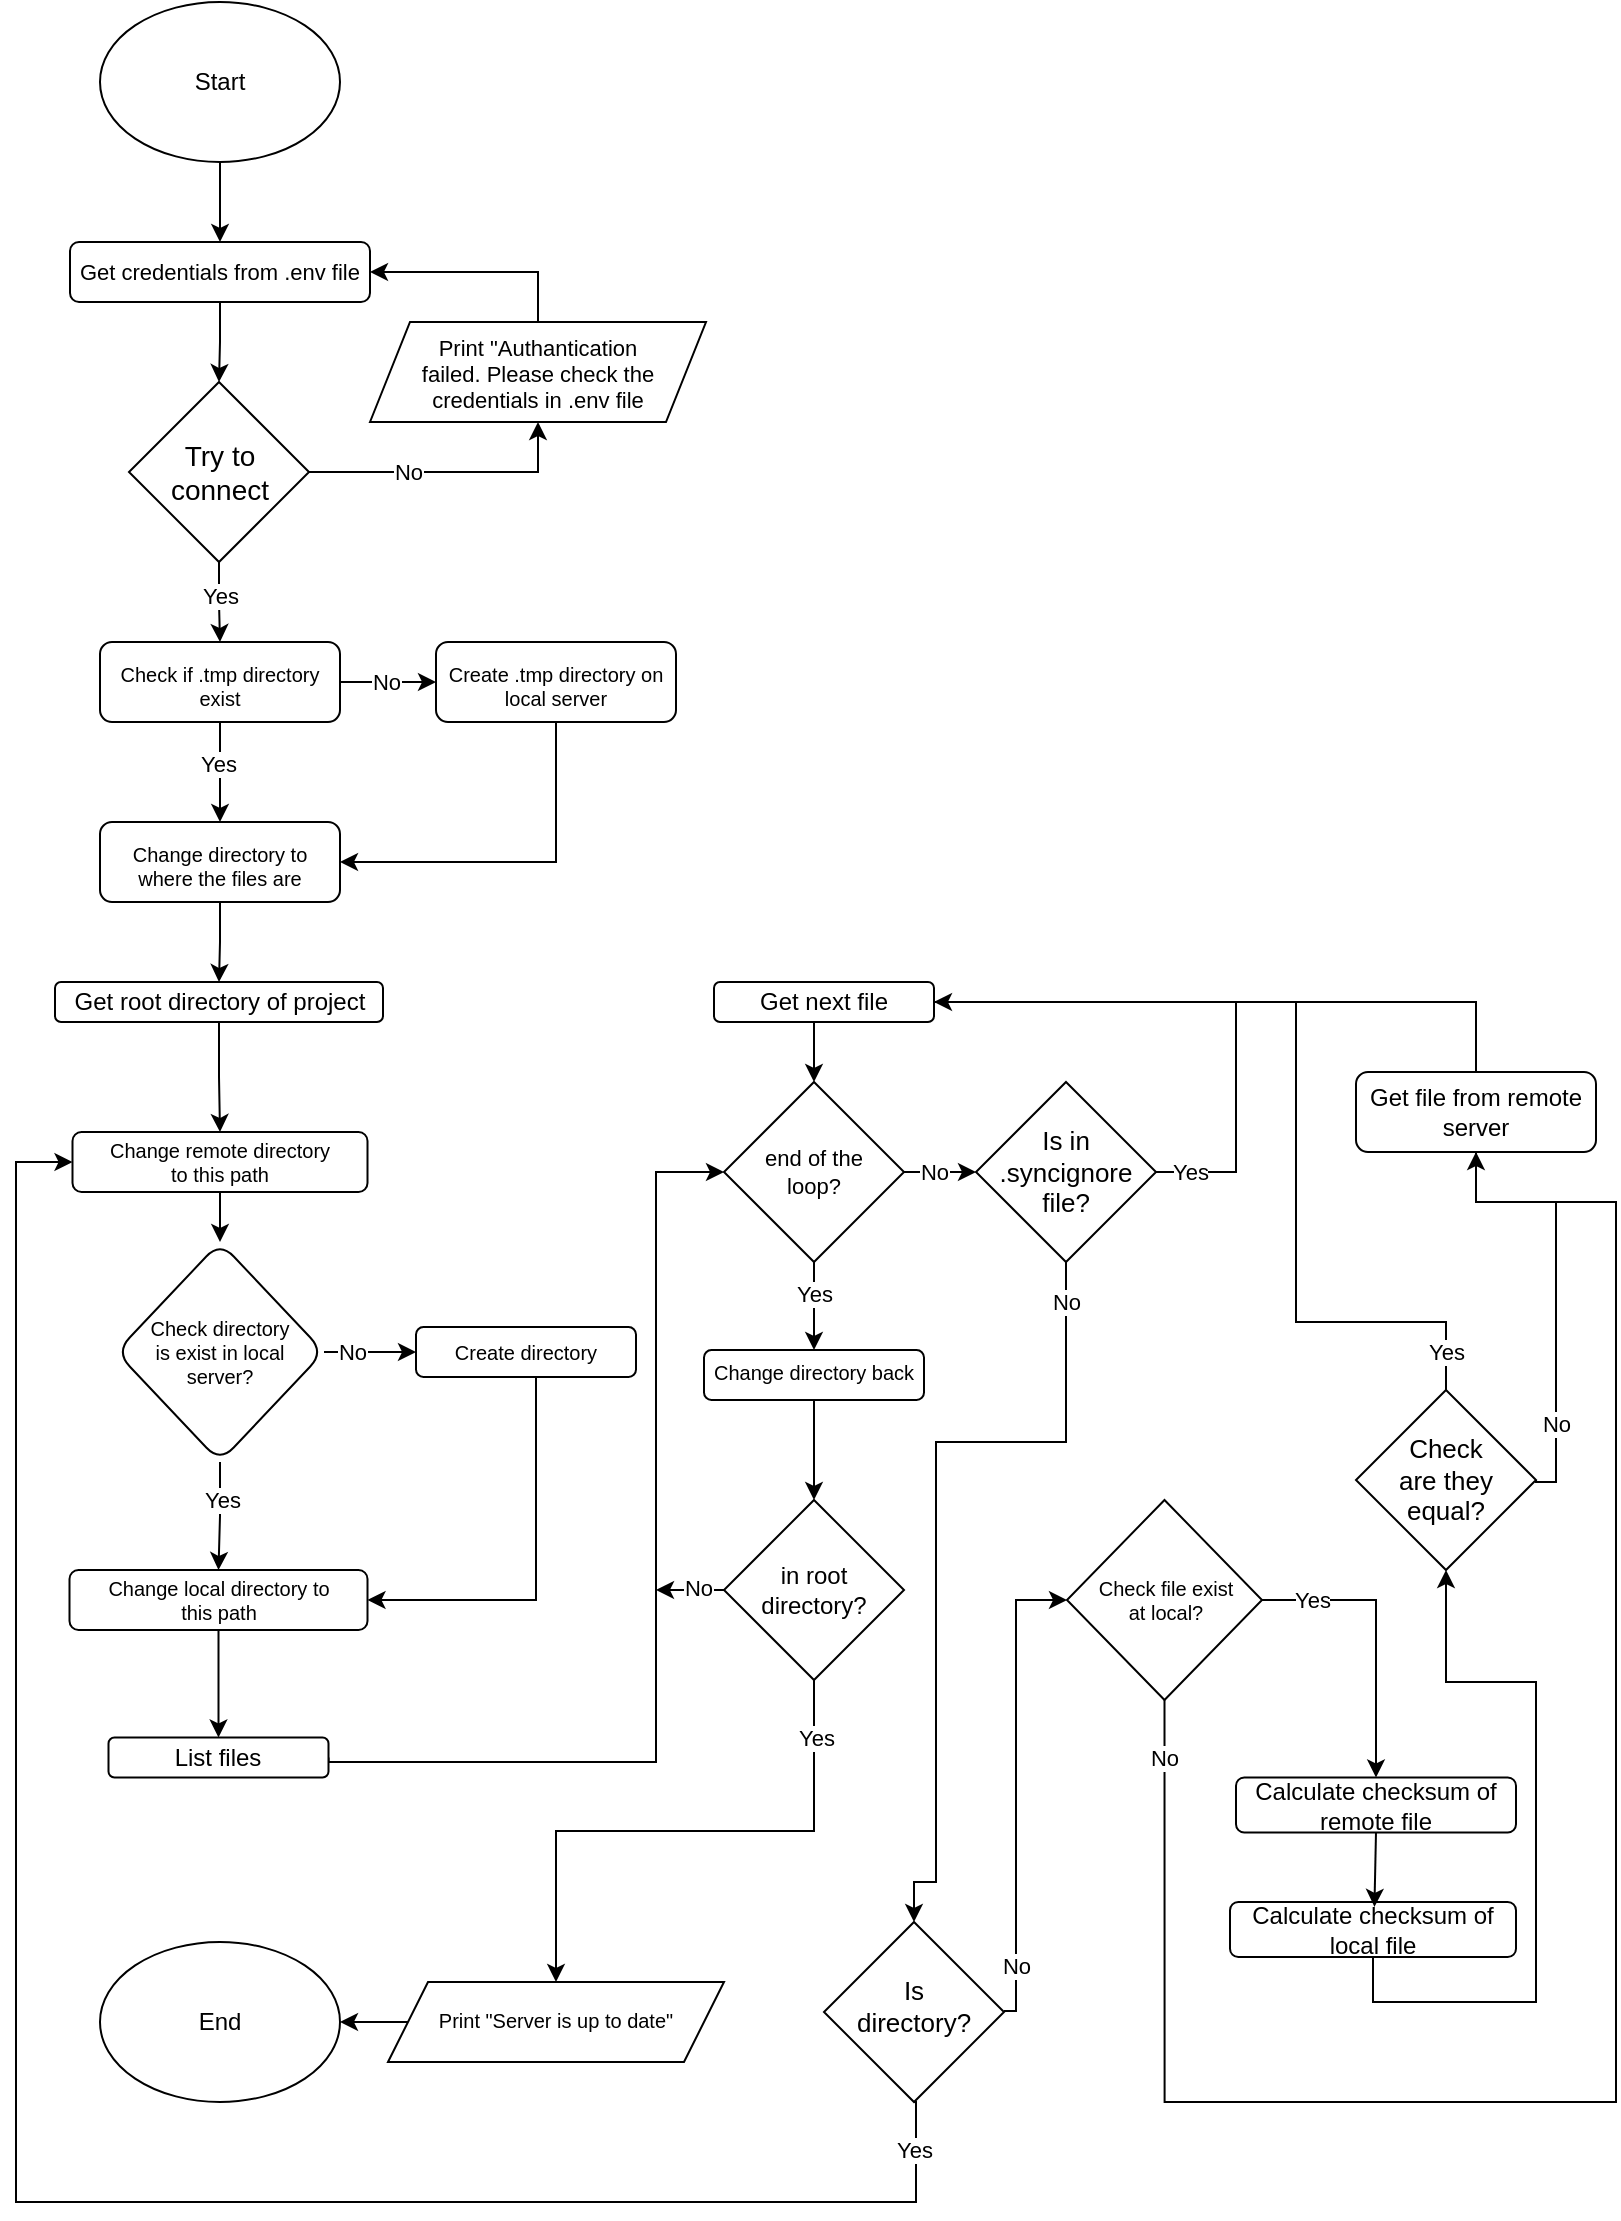 <mxfile version="23.0.1" type="github">
  <diagram id="C5RBs43oDa-KdzZeNtuy" name="Page-1">
    <mxGraphModel dx="1024" dy="516" grid="1" gridSize="10" guides="1" tooltips="1" connect="1" arrows="1" fold="1" page="1" pageScale="1" pageWidth="827" pageHeight="1169" math="0" shadow="0">
      <root>
        <mxCell id="WIyWlLk6GJQsqaUBKTNV-0" />
        <mxCell id="WIyWlLk6GJQsqaUBKTNV-1" parent="WIyWlLk6GJQsqaUBKTNV-0" />
        <mxCell id="TgfNzg3K9k1XrxcihakO-2" style="edgeStyle=orthogonalEdgeStyle;rounded=0;orthogonalLoop=1;jettySize=auto;html=1;exitX=0.5;exitY=1;exitDx=0;exitDy=0;entryX=0.5;entryY=0;entryDx=0;entryDy=0;" parent="WIyWlLk6GJQsqaUBKTNV-1" source="TgfNzg3K9k1XrxcihakO-0" target="TgfNzg3K9k1XrxcihakO-1" edge="1">
          <mxGeometry relative="1" as="geometry" />
        </mxCell>
        <mxCell id="TgfNzg3K9k1XrxcihakO-0" value="Start" style="ellipse;whiteSpace=wrap;html=1;" parent="WIyWlLk6GJQsqaUBKTNV-1" vertex="1">
          <mxGeometry x="52" y="20" width="120" height="80" as="geometry" />
        </mxCell>
        <mxCell id="TgfNzg3K9k1XrxcihakO-6" style="edgeStyle=orthogonalEdgeStyle;rounded=0;orthogonalLoop=1;jettySize=auto;html=1;exitX=0.5;exitY=1;exitDx=0;exitDy=0;entryX=0.5;entryY=0;entryDx=0;entryDy=0;" parent="WIyWlLk6GJQsqaUBKTNV-1" source="TgfNzg3K9k1XrxcihakO-1" target="TgfNzg3K9k1XrxcihakO-5" edge="1">
          <mxGeometry relative="1" as="geometry" />
        </mxCell>
        <mxCell id="TgfNzg3K9k1XrxcihakO-1" value="Get credentials from .env file" style="rounded=1;whiteSpace=wrap;html=1;fontSize=11;glass=0;strokeWidth=1;shadow=0;" parent="WIyWlLk6GJQsqaUBKTNV-1" vertex="1">
          <mxGeometry x="37" y="140" width="150" height="30" as="geometry" />
        </mxCell>
        <mxCell id="TgfNzg3K9k1XrxcihakO-7" style="edgeStyle=orthogonalEdgeStyle;rounded=0;orthogonalLoop=1;jettySize=auto;html=1;exitX=1;exitY=0.5;exitDx=0;exitDy=0;entryX=0.5;entryY=1;entryDx=0;entryDy=0;" parent="WIyWlLk6GJQsqaUBKTNV-1" source="TgfNzg3K9k1XrxcihakO-5" target="TgfNzg3K9k1XrxcihakO-10" edge="1">
          <mxGeometry relative="1" as="geometry">
            <mxPoint x="211.5" y="285" as="targetPoint" />
          </mxGeometry>
        </mxCell>
        <mxCell id="TgfNzg3K9k1XrxcihakO-9" value="No" style="edgeLabel;html=1;align=center;verticalAlign=middle;resizable=0;points=[];" parent="TgfNzg3K9k1XrxcihakO-7" vertex="1" connectable="0">
          <mxGeometry x="0.013" relative="1" as="geometry">
            <mxPoint x="-21" as="offset" />
          </mxGeometry>
        </mxCell>
        <mxCell id="TgfNzg3K9k1XrxcihakO-17" style="edgeStyle=orthogonalEdgeStyle;rounded=0;orthogonalLoop=1;jettySize=auto;html=1;exitX=0.5;exitY=1;exitDx=0;exitDy=0;entryX=0.5;entryY=0;entryDx=0;entryDy=0;" parent="WIyWlLk6GJQsqaUBKTNV-1" source="TgfNzg3K9k1XrxcihakO-5" target="n75NDWezAnSLOP8QhScl-0" edge="1">
          <mxGeometry relative="1" as="geometry">
            <mxPoint x="205.5" y="350" as="targetPoint" />
          </mxGeometry>
        </mxCell>
        <mxCell id="TgfNzg3K9k1XrxcihakO-82" value="Yes" style="edgeLabel;html=1;align=center;verticalAlign=middle;resizable=0;points=[];" parent="TgfNzg3K9k1XrxcihakO-17" vertex="1" connectable="0">
          <mxGeometry x="-0.227" relative="1" as="geometry">
            <mxPoint y="1" as="offset" />
          </mxGeometry>
        </mxCell>
        <mxCell id="TgfNzg3K9k1XrxcihakO-5" value="Try to connect" style="rhombus;whiteSpace=wrap;html=1;fontSize=14;" parent="WIyWlLk6GJQsqaUBKTNV-1" vertex="1">
          <mxGeometry x="66.5" y="210" width="90" height="90" as="geometry" />
        </mxCell>
        <mxCell id="TgfNzg3K9k1XrxcihakO-11" style="edgeStyle=orthogonalEdgeStyle;rounded=0;orthogonalLoop=1;jettySize=auto;html=1;exitX=0.5;exitY=0;exitDx=0;exitDy=0;entryX=1;entryY=0.5;entryDx=0;entryDy=0;" parent="WIyWlLk6GJQsqaUBKTNV-1" source="TgfNzg3K9k1XrxcihakO-10" target="TgfNzg3K9k1XrxcihakO-1" edge="1">
          <mxGeometry relative="1" as="geometry" />
        </mxCell>
        <mxCell id="TgfNzg3K9k1XrxcihakO-10" value="Print &quot;Authantication failed. Please check the credentials in .env file" style="shape=parallelogram;perimeter=parallelogramPerimeter;fixedSize=1;align=center;fontSize=11;verticalAlign=middle;whiteSpace=wrap;html=1;fontFamily=Helvetica;fontStyle=0;spacingTop=2;spacing=21;" parent="WIyWlLk6GJQsqaUBKTNV-1" vertex="1">
          <mxGeometry x="187" y="180" width="168" height="50" as="geometry" />
        </mxCell>
        <mxCell id="TgfNzg3K9k1XrxcihakO-19" style="edgeStyle=orthogonalEdgeStyle;rounded=0;orthogonalLoop=1;jettySize=auto;html=1;exitX=0.5;exitY=1;exitDx=0;exitDy=0;entryX=0.5;entryY=0;entryDx=0;entryDy=0;" parent="WIyWlLk6GJQsqaUBKTNV-1" source="TgfNzg3K9k1XrxcihakO-16" target="TgfNzg3K9k1XrxcihakO-18" edge="1">
          <mxGeometry relative="1" as="geometry" />
        </mxCell>
        <mxCell id="TgfNzg3K9k1XrxcihakO-16" value="Change directory to where the files are" style="rounded=1;whiteSpace=wrap;html=1;fontSize=10;glass=0;strokeWidth=1;shadow=0;spacingTop=4;spacing=5;" parent="WIyWlLk6GJQsqaUBKTNV-1" vertex="1">
          <mxGeometry x="52" y="430" width="120" height="40" as="geometry" />
        </mxCell>
        <mxCell id="n75NDWezAnSLOP8QhScl-15" value="" style="edgeStyle=orthogonalEdgeStyle;rounded=0;orthogonalLoop=1;jettySize=auto;html=1;entryX=0.5;entryY=0;entryDx=0;entryDy=0;" parent="WIyWlLk6GJQsqaUBKTNV-1" source="TgfNzg3K9k1XrxcihakO-18" target="n75NDWezAnSLOP8QhScl-24" edge="1">
          <mxGeometry relative="1" as="geometry">
            <mxPoint x="255.5" y="580" as="targetPoint" />
          </mxGeometry>
        </mxCell>
        <mxCell id="TgfNzg3K9k1XrxcihakO-18" value="Get root directory of project" style="rounded=1;whiteSpace=wrap;html=1;fontSize=12;glass=0;strokeWidth=1;shadow=0;" parent="WIyWlLk6GJQsqaUBKTNV-1" vertex="1">
          <mxGeometry x="29.5" y="510" width="164" height="20" as="geometry" />
        </mxCell>
        <mxCell id="TgfNzg3K9k1XrxcihakO-42" value="" style="edgeStyle=orthogonalEdgeStyle;rounded=0;orthogonalLoop=1;jettySize=auto;html=1;entryX=0;entryY=0.5;entryDx=0;entryDy=0;" parent="WIyWlLk6GJQsqaUBKTNV-1" source="TgfNzg3K9k1XrxcihakO-20" target="TgfNzg3K9k1XrxcihakO-89" edge="1">
          <mxGeometry relative="1" as="geometry">
            <mxPoint x="551.43" y="913" as="targetPoint" />
          </mxGeometry>
        </mxCell>
        <mxCell id="TgfNzg3K9k1XrxcihakO-84" value="No" style="edgeLabel;html=1;align=center;verticalAlign=middle;resizable=0;points=[];" parent="TgfNzg3K9k1XrxcihakO-42" vertex="1" connectable="0">
          <mxGeometry x="-0.278" y="2" relative="1" as="geometry">
            <mxPoint x="-1" y="2" as="offset" />
          </mxGeometry>
        </mxCell>
        <mxCell id="n75NDWezAnSLOP8QhScl-39" style="edgeStyle=orthogonalEdgeStyle;rounded=0;orthogonalLoop=1;jettySize=auto;html=1;exitX=0.5;exitY=1;exitDx=0;exitDy=0;entryX=0.5;entryY=0;entryDx=0;entryDy=0;" parent="WIyWlLk6GJQsqaUBKTNV-1" source="TgfNzg3K9k1XrxcihakO-20" target="n75NDWezAnSLOP8QhScl-42" edge="1">
          <mxGeometry relative="1" as="geometry">
            <mxPoint x="471.43" y="729" as="targetPoint" />
          </mxGeometry>
        </mxCell>
        <mxCell id="n75NDWezAnSLOP8QhScl-40" value="Yes" style="edgeLabel;html=1;align=center;verticalAlign=middle;resizable=0;points=[];" parent="n75NDWezAnSLOP8QhScl-39" vertex="1" connectable="0">
          <mxGeometry x="-0.042" y="1" relative="1" as="geometry">
            <mxPoint x="-1" y="-5" as="offset" />
          </mxGeometry>
        </mxCell>
        <mxCell id="TgfNzg3K9k1XrxcihakO-20" value="end of the loop?" style="rhombus;whiteSpace=wrap;html=1;fontSize=11;spacing=8;" parent="WIyWlLk6GJQsqaUBKTNV-1" vertex="1">
          <mxGeometry x="364" y="560" width="90" height="90" as="geometry" />
        </mxCell>
        <mxCell id="TgfNzg3K9k1XrxcihakO-34" value="End" style="ellipse;whiteSpace=wrap;html=1;" parent="WIyWlLk6GJQsqaUBKTNV-1" vertex="1">
          <mxGeometry x="52" y="990" width="120" height="80" as="geometry" />
        </mxCell>
        <mxCell id="TgfNzg3K9k1XrxcihakO-79" style="edgeStyle=orthogonalEdgeStyle;rounded=0;orthogonalLoop=1;jettySize=auto;html=1;exitX=0.5;exitY=0;exitDx=0;exitDy=0;endArrow=none;endFill=0;entryX=1;entryY=0.5;entryDx=0;entryDy=0;" parent="WIyWlLk6GJQsqaUBKTNV-1" source="TgfNzg3K9k1XrxcihakO-36" edge="1">
          <mxGeometry relative="1" as="geometry">
            <mxPoint x="598.43" y="520" as="targetPoint" />
            <Array as="points">
              <mxPoint x="740" y="520" />
            </Array>
          </mxGeometry>
        </mxCell>
        <mxCell id="TgfNzg3K9k1XrxcihakO-36" value="Get file from remote server" style="rounded=1;whiteSpace=wrap;html=1;fontSize=12;glass=0;strokeWidth=1;shadow=0;rotation=0;" parent="WIyWlLk6GJQsqaUBKTNV-1" vertex="1">
          <mxGeometry x="680" y="555" width="120" height="40" as="geometry" />
        </mxCell>
        <mxCell id="TgfNzg3K9k1XrxcihakO-75" style="edgeStyle=orthogonalEdgeStyle;rounded=0;orthogonalLoop=1;jettySize=auto;html=1;exitX=0.5;exitY=1;exitDx=0;exitDy=0;entryX=0.5;entryY=0;entryDx=0;entryDy=0;" parent="WIyWlLk6GJQsqaUBKTNV-1" source="TgfNzg3K9k1XrxcihakO-89" target="n75NDWezAnSLOP8QhScl-10" edge="1">
          <mxGeometry relative="1" as="geometry">
            <mxPoint x="994" y="931.5" as="sourcePoint" />
            <mxPoint x="639" y="1009" as="targetPoint" />
            <Array as="points">
              <mxPoint x="535" y="740" />
              <mxPoint x="470" y="740" />
              <mxPoint x="470" y="960" />
              <mxPoint x="459" y="960" />
            </Array>
          </mxGeometry>
        </mxCell>
        <mxCell id="TgfNzg3K9k1XrxcihakO-76" value="No" style="edgeLabel;html=1;align=center;verticalAlign=middle;resizable=0;points=[];" parent="TgfNzg3K9k1XrxcihakO-75" vertex="1" connectable="0">
          <mxGeometry x="-0.037" y="2" relative="1" as="geometry">
            <mxPoint x="63" y="-111" as="offset" />
          </mxGeometry>
        </mxCell>
        <mxCell id="TgfNzg3K9k1XrxcihakO-54" value="Calculate checksum of remote file" style="rounded=1;whiteSpace=wrap;html=1;fontSize=12;glass=0;strokeWidth=1;shadow=0;spacing=1;verticalAlign=middle;" parent="WIyWlLk6GJQsqaUBKTNV-1" vertex="1">
          <mxGeometry x="620" y="907.75" width="140" height="27.5" as="geometry" />
        </mxCell>
        <mxCell id="TgfNzg3K9k1XrxcihakO-65" style="edgeStyle=orthogonalEdgeStyle;rounded=0;orthogonalLoop=1;jettySize=auto;html=1;entryX=0.5;entryY=1;entryDx=0;entryDy=0;exitX=0.5;exitY=1;exitDx=0;exitDy=0;" parent="WIyWlLk6GJQsqaUBKTNV-1" source="TgfNzg3K9k1XrxcihakO-85" target="TgfNzg3K9k1XrxcihakO-60" edge="1">
          <mxGeometry relative="1" as="geometry">
            <mxPoint x="1003.42" y="899" as="sourcePoint" />
            <Array as="points">
              <mxPoint x="689" y="1020" />
              <mxPoint x="770" y="1020" />
              <mxPoint x="770" y="860" />
              <mxPoint x="725" y="860" />
            </Array>
          </mxGeometry>
        </mxCell>
        <mxCell id="TgfNzg3K9k1XrxcihakO-62" style="edgeStyle=orthogonalEdgeStyle;rounded=0;orthogonalLoop=1;jettySize=auto;html=1;exitX=0.5;exitY=0;exitDx=0;exitDy=0;endArrow=none;endFill=0;entryX=1;entryY=0.5;entryDx=0;entryDy=0;" parent="WIyWlLk6GJQsqaUBKTNV-1" source="TgfNzg3K9k1XrxcihakO-60" target="n75NDWezAnSLOP8QhScl-51" edge="1">
          <mxGeometry relative="1" as="geometry">
            <mxPoint x="598.43" y="520" as="targetPoint" />
            <Array as="points">
              <mxPoint x="725" y="680" />
              <mxPoint x="650" y="680" />
              <mxPoint x="650" y="520" />
            </Array>
          </mxGeometry>
        </mxCell>
        <mxCell id="n75NDWezAnSLOP8QhScl-38" value="Yes" style="edgeLabel;html=1;align=center;verticalAlign=middle;resizable=0;points=[];" parent="TgfNzg3K9k1XrxcihakO-62" vertex="1" connectable="0">
          <mxGeometry x="-0.843" y="-1" relative="1" as="geometry">
            <mxPoint x="1" y="16" as="offset" />
          </mxGeometry>
        </mxCell>
        <mxCell id="TgfNzg3K9k1XrxcihakO-66" style="edgeStyle=orthogonalEdgeStyle;rounded=0;orthogonalLoop=1;jettySize=auto;html=1;exitX=1;exitY=0.5;exitDx=0;exitDy=0;entryX=0.5;entryY=1;entryDx=0;entryDy=0;" parent="WIyWlLk6GJQsqaUBKTNV-1" source="TgfNzg3K9k1XrxcihakO-60" target="TgfNzg3K9k1XrxcihakO-36" edge="1">
          <mxGeometry relative="1" as="geometry">
            <mxPoint x="800" y="590" as="targetPoint" />
            <Array as="points">
              <mxPoint x="770" y="760" />
              <mxPoint x="780" y="760" />
              <mxPoint x="780" y="620" />
              <mxPoint x="740" y="620" />
            </Array>
          </mxGeometry>
        </mxCell>
        <mxCell id="TgfNzg3K9k1XrxcihakO-67" value="No" style="edgeLabel;html=1;align=center;verticalAlign=middle;resizable=0;points=[];" parent="TgfNzg3K9k1XrxcihakO-66" vertex="1" connectable="0">
          <mxGeometry x="-0.292" y="-1" relative="1" as="geometry">
            <mxPoint x="-1" y="36" as="offset" />
          </mxGeometry>
        </mxCell>
        <mxCell id="TgfNzg3K9k1XrxcihakO-60" value="Check are they equal?" style="rhombus;whiteSpace=wrap;html=1;fontSize=13;spacing=18;" parent="WIyWlLk6GJQsqaUBKTNV-1" vertex="1">
          <mxGeometry x="680.0" y="714" width="90" height="90" as="geometry" />
        </mxCell>
        <mxCell id="TgfNzg3K9k1XrxcihakO-74" style="edgeStyle=orthogonalEdgeStyle;rounded=0;orthogonalLoop=1;jettySize=auto;html=1;exitX=1;exitY=0.5;exitDx=0;exitDy=0;entryX=0.5;entryY=0;entryDx=0;entryDy=0;" parent="WIyWlLk6GJQsqaUBKTNV-1" source="TgfNzg3K9k1XrxcihakO-71" target="TgfNzg3K9k1XrxcihakO-54" edge="1">
          <mxGeometry relative="1" as="geometry">
            <Array as="points">
              <mxPoint x="690" y="819" />
            </Array>
          </mxGeometry>
        </mxCell>
        <mxCell id="TgfNzg3K9k1XrxcihakO-77" value="Yes" style="edgeLabel;html=1;align=center;verticalAlign=middle;resizable=0;points=[];" parent="TgfNzg3K9k1XrxcihakO-74" vertex="1" connectable="0">
          <mxGeometry x="-0.274" relative="1" as="geometry">
            <mxPoint x="-28" as="offset" />
          </mxGeometry>
        </mxCell>
        <mxCell id="TgfNzg3K9k1XrxcihakO-80" style="edgeStyle=orthogonalEdgeStyle;rounded=0;orthogonalLoop=1;jettySize=auto;html=1;exitX=0.5;exitY=1;exitDx=0;exitDy=0;endArrow=none;endFill=0;entryX=0.5;entryY=1;entryDx=0;entryDy=0;" parent="WIyWlLk6GJQsqaUBKTNV-1" source="TgfNzg3K9k1XrxcihakO-71" target="TgfNzg3K9k1XrxcihakO-36" edge="1">
          <mxGeometry relative="1" as="geometry">
            <mxPoint x="1381.42" y="826.5" as="targetPoint" />
            <mxPoint x="1041.42" y="1056.5" as="sourcePoint" />
            <Array as="points">
              <mxPoint x="584" y="1070" />
              <mxPoint x="810" y="1070" />
              <mxPoint x="810" y="620" />
              <mxPoint x="740" y="620" />
            </Array>
          </mxGeometry>
        </mxCell>
        <mxCell id="TgfNzg3K9k1XrxcihakO-81" value="No" style="edgeLabel;html=1;align=center;verticalAlign=middle;resizable=0;points=[];rotation=0;" parent="TgfNzg3K9k1XrxcihakO-80" vertex="1" connectable="0">
          <mxGeometry x="-0.4" y="1" relative="1" as="geometry">
            <mxPoint x="-91" y="-171" as="offset" />
          </mxGeometry>
        </mxCell>
        <mxCell id="TgfNzg3K9k1XrxcihakO-71" value="Check file exist at local?" style="rhombus;whiteSpace=wrap;html=1;fontSize=10;spacing=13;" parent="WIyWlLk6GJQsqaUBKTNV-1" vertex="1">
          <mxGeometry x="535.5" y="769" width="97.5" height="100" as="geometry" />
        </mxCell>
        <mxCell id="TgfNzg3K9k1XrxcihakO-85" value="Calculate checksum of local file" style="rounded=1;whiteSpace=wrap;html=1;fontSize=12;glass=0;strokeWidth=1;shadow=0;spacing=1;verticalAlign=middle;" parent="WIyWlLk6GJQsqaUBKTNV-1" vertex="1">
          <mxGeometry x="617" y="970" width="143" height="27.5" as="geometry" />
        </mxCell>
        <mxCell id="n75NDWezAnSLOP8QhScl-46" style="edgeStyle=orthogonalEdgeStyle;rounded=0;orthogonalLoop=1;jettySize=auto;html=1;exitX=1;exitY=0.5;exitDx=0;exitDy=0;entryX=1;entryY=0.5;entryDx=0;entryDy=0;" parent="WIyWlLk6GJQsqaUBKTNV-1" source="TgfNzg3K9k1XrxcihakO-89" target="n75NDWezAnSLOP8QhScl-51" edge="1">
          <mxGeometry relative="1" as="geometry">
            <mxPoint x="598.43" y="520" as="targetPoint" />
            <Array as="points">
              <mxPoint x="620" y="605" />
              <mxPoint x="620" y="520" />
            </Array>
          </mxGeometry>
        </mxCell>
        <mxCell id="n75NDWezAnSLOP8QhScl-47" value="Yes" style="edgeLabel;html=1;align=center;verticalAlign=middle;resizable=0;points=[];" parent="n75NDWezAnSLOP8QhScl-46" vertex="1" connectable="0">
          <mxGeometry x="-0.777" relative="1" as="geometry">
            <mxPoint x="-14" as="offset" />
          </mxGeometry>
        </mxCell>
        <mxCell id="TgfNzg3K9k1XrxcihakO-89" value="Is in .syncignore file?" style="rhombus;whiteSpace=wrap;html=1;fontSize=13;spacing=18;" parent="WIyWlLk6GJQsqaUBKTNV-1" vertex="1">
          <mxGeometry x="490.0" y="560" width="90" height="90" as="geometry" />
        </mxCell>
        <mxCell id="n75NDWezAnSLOP8QhScl-2" style="edgeStyle=orthogonalEdgeStyle;rounded=0;orthogonalLoop=1;jettySize=auto;html=1;exitX=1;exitY=0.5;exitDx=0;exitDy=0;entryX=0;entryY=0.5;entryDx=0;entryDy=0;" parent="WIyWlLk6GJQsqaUBKTNV-1" source="n75NDWezAnSLOP8QhScl-0" target="n75NDWezAnSLOP8QhScl-1" edge="1">
          <mxGeometry relative="1" as="geometry" />
        </mxCell>
        <mxCell id="n75NDWezAnSLOP8QhScl-4" value="No" style="edgeLabel;html=1;align=center;verticalAlign=middle;resizable=0;points=[];" parent="n75NDWezAnSLOP8QhScl-2" vertex="1" connectable="0">
          <mxGeometry x="-0.039" y="-1" relative="1" as="geometry">
            <mxPoint y="-1" as="offset" />
          </mxGeometry>
        </mxCell>
        <mxCell id="n75NDWezAnSLOP8QhScl-5" style="edgeStyle=orthogonalEdgeStyle;rounded=0;orthogonalLoop=1;jettySize=auto;html=1;exitX=0.5;exitY=1;exitDx=0;exitDy=0;entryX=0.5;entryY=0;entryDx=0;entryDy=0;" parent="WIyWlLk6GJQsqaUBKTNV-1" source="n75NDWezAnSLOP8QhScl-0" target="TgfNzg3K9k1XrxcihakO-16" edge="1">
          <mxGeometry relative="1" as="geometry" />
        </mxCell>
        <mxCell id="n75NDWezAnSLOP8QhScl-6" value="Yes" style="edgeLabel;html=1;align=center;verticalAlign=middle;resizable=0;points=[];" parent="n75NDWezAnSLOP8QhScl-5" vertex="1" connectable="0">
          <mxGeometry x="-0.152" y="2" relative="1" as="geometry">
            <mxPoint x="-3" as="offset" />
          </mxGeometry>
        </mxCell>
        <mxCell id="n75NDWezAnSLOP8QhScl-0" value="Check if .tmp directory exist" style="rounded=1;whiteSpace=wrap;html=1;fontSize=10;glass=0;strokeWidth=1;shadow=0;spacingTop=4;spacing=5;" parent="WIyWlLk6GJQsqaUBKTNV-1" vertex="1">
          <mxGeometry x="52" y="340" width="120" height="40" as="geometry" />
        </mxCell>
        <mxCell id="n75NDWezAnSLOP8QhScl-3" style="edgeStyle=orthogonalEdgeStyle;rounded=0;orthogonalLoop=1;jettySize=auto;html=1;exitX=0.5;exitY=1;exitDx=0;exitDy=0;entryX=1;entryY=0.5;entryDx=0;entryDy=0;" parent="WIyWlLk6GJQsqaUBKTNV-1" source="n75NDWezAnSLOP8QhScl-1" target="TgfNzg3K9k1XrxcihakO-16" edge="1">
          <mxGeometry relative="1" as="geometry">
            <Array as="points">
              <mxPoint x="280" y="450" />
            </Array>
          </mxGeometry>
        </mxCell>
        <mxCell id="n75NDWezAnSLOP8QhScl-1" value="Create .tmp directory on local server" style="rounded=1;whiteSpace=wrap;html=1;fontSize=10;glass=0;strokeWidth=1;shadow=0;spacingTop=4;spacing=5;" parent="WIyWlLk6GJQsqaUBKTNV-1" vertex="1">
          <mxGeometry x="220" y="340" width="120" height="40" as="geometry" />
        </mxCell>
        <mxCell id="n75NDWezAnSLOP8QhScl-8" style="edgeStyle=orthogonalEdgeStyle;rounded=0;orthogonalLoop=1;jettySize=auto;html=1;exitX=0;exitY=0.5;exitDx=0;exitDy=0;entryX=1;entryY=0.5;entryDx=0;entryDy=0;" parent="WIyWlLk6GJQsqaUBKTNV-1" source="n75NDWezAnSLOP8QhScl-7" target="TgfNzg3K9k1XrxcihakO-34" edge="1">
          <mxGeometry relative="1" as="geometry" />
        </mxCell>
        <mxCell id="n75NDWezAnSLOP8QhScl-7" value="Print &quot;Server is up to date&quot;" style="shape=parallelogram;perimeter=parallelogramPerimeter;fixedSize=1;align=center;fontSize=10;verticalAlign=middle;whiteSpace=wrap;html=1;fontFamily=Helvetica;fontStyle=0;spacingTop=2;spacing=21;spacingBottom=4;" parent="WIyWlLk6GJQsqaUBKTNV-1" vertex="1">
          <mxGeometry x="196" y="1010" width="168" height="40" as="geometry" />
        </mxCell>
        <mxCell id="n75NDWezAnSLOP8QhScl-33" style="edgeStyle=orthogonalEdgeStyle;rounded=0;orthogonalLoop=1;jettySize=auto;html=1;exitX=0.5;exitY=1;exitDx=0;exitDy=0;entryX=0;entryY=0.5;entryDx=0;entryDy=0;" parent="WIyWlLk6GJQsqaUBKTNV-1" source="n75NDWezAnSLOP8QhScl-10" target="n75NDWezAnSLOP8QhScl-24" edge="1">
          <mxGeometry relative="1" as="geometry">
            <Array as="points">
              <mxPoint x="460" y="1070" />
              <mxPoint x="460" y="1120" />
              <mxPoint x="10" y="1120" />
              <mxPoint x="10" y="600" />
            </Array>
          </mxGeometry>
        </mxCell>
        <mxCell id="n75NDWezAnSLOP8QhScl-37" value="Yes" style="edgeLabel;html=1;align=center;verticalAlign=middle;resizable=0;points=[];" parent="n75NDWezAnSLOP8QhScl-33" vertex="1" connectable="0">
          <mxGeometry x="-0.953" relative="1" as="geometry">
            <mxPoint x="-1" as="offset" />
          </mxGeometry>
        </mxCell>
        <mxCell id="n75NDWezAnSLOP8QhScl-10" value="Is directory?" style="rhombus;whiteSpace=wrap;html=1;fontSize=13;spacing=18;spacingBottom=6;" parent="WIyWlLk6GJQsqaUBKTNV-1" vertex="1">
          <mxGeometry x="414.0" y="980" width="90" height="90" as="geometry" />
        </mxCell>
        <mxCell id="n75NDWezAnSLOP8QhScl-11" style="edgeStyle=orthogonalEdgeStyle;rounded=0;orthogonalLoop=1;jettySize=auto;html=1;exitX=1;exitY=0.5;exitDx=0;exitDy=0;entryX=0;entryY=0.5;entryDx=0;entryDy=0;" parent="WIyWlLk6GJQsqaUBKTNV-1" target="TgfNzg3K9k1XrxcihakO-71" edge="1">
          <mxGeometry relative="1" as="geometry">
            <mxPoint x="504" y="1024.5" as="sourcePoint" />
            <mxPoint x="560" y="818.5" as="targetPoint" />
            <Array as="points">
              <mxPoint x="510" y="1024" />
              <mxPoint x="510" y="819" />
            </Array>
          </mxGeometry>
        </mxCell>
        <mxCell id="n75NDWezAnSLOP8QhScl-12" value="No" style="edgeLabel;html=1;align=center;verticalAlign=middle;resizable=0;points=[];" parent="n75NDWezAnSLOP8QhScl-11" vertex="1" connectable="0">
          <mxGeometry x="-0.668" y="-1" relative="1" as="geometry">
            <mxPoint x="-1" y="11" as="offset" />
          </mxGeometry>
        </mxCell>
        <mxCell id="n75NDWezAnSLOP8QhScl-18" value="" style="edgeStyle=orthogonalEdgeStyle;rounded=0;orthogonalLoop=1;jettySize=auto;html=1;" parent="WIyWlLk6GJQsqaUBKTNV-1" source="n75NDWezAnSLOP8QhScl-14" target="n75NDWezAnSLOP8QhScl-17" edge="1">
          <mxGeometry relative="1" as="geometry" />
        </mxCell>
        <mxCell id="n75NDWezAnSLOP8QhScl-23" value="No" style="edgeLabel;html=1;align=center;verticalAlign=middle;resizable=0;points=[];" parent="n75NDWezAnSLOP8QhScl-18" vertex="1" connectable="0">
          <mxGeometry x="-0.26" y="-2" relative="1" as="geometry">
            <mxPoint x="-3" y="-2" as="offset" />
          </mxGeometry>
        </mxCell>
        <mxCell id="n75NDWezAnSLOP8QhScl-14" value="Check directory is exist in local server?" style="rhombus;whiteSpace=wrap;html=1;rounded=1;glass=0;strokeWidth=1;shadow=0;fontSize=10;spacing=15;" parent="WIyWlLk6GJQsqaUBKTNV-1" vertex="1">
          <mxGeometry x="60" y="640" width="104" height="110" as="geometry" />
        </mxCell>
        <mxCell id="n75NDWezAnSLOP8QhScl-26" style="edgeStyle=orthogonalEdgeStyle;rounded=0;orthogonalLoop=1;jettySize=auto;html=1;entryX=1;entryY=0.5;entryDx=0;entryDy=0;" parent="WIyWlLk6GJQsqaUBKTNV-1" source="n75NDWezAnSLOP8QhScl-17" target="n75NDWezAnSLOP8QhScl-21" edge="1">
          <mxGeometry relative="1" as="geometry">
            <Array as="points">
              <mxPoint x="270" y="819" />
            </Array>
          </mxGeometry>
        </mxCell>
        <mxCell id="n75NDWezAnSLOP8QhScl-17" value="Create directory" style="whiteSpace=wrap;html=1;fontSize=10;rounded=1;glass=0;strokeWidth=1;shadow=0;spacing=15;" parent="WIyWlLk6GJQsqaUBKTNV-1" vertex="1">
          <mxGeometry x="210" y="682.5" width="110" height="25" as="geometry" />
        </mxCell>
        <mxCell id="n75NDWezAnSLOP8QhScl-22" style="edgeStyle=orthogonalEdgeStyle;rounded=0;orthogonalLoop=1;jettySize=auto;html=1;exitX=0.5;exitY=1;exitDx=0;exitDy=0;entryX=0.5;entryY=0;entryDx=0;entryDy=0;" parent="WIyWlLk6GJQsqaUBKTNV-1" source="n75NDWezAnSLOP8QhScl-14" target="n75NDWezAnSLOP8QhScl-21" edge="1">
          <mxGeometry relative="1" as="geometry">
            <mxPoint x="234" y="855" as="sourcePoint" />
          </mxGeometry>
        </mxCell>
        <mxCell id="n75NDWezAnSLOP8QhScl-27" value="Yes" style="edgeLabel;html=1;align=center;verticalAlign=middle;resizable=0;points=[];" parent="n75NDWezAnSLOP8QhScl-22" vertex="1" connectable="0">
          <mxGeometry x="-0.328" y="1" relative="1" as="geometry">
            <mxPoint as="offset" />
          </mxGeometry>
        </mxCell>
        <mxCell id="n75NDWezAnSLOP8QhScl-30" style="edgeStyle=orthogonalEdgeStyle;rounded=0;orthogonalLoop=1;jettySize=auto;html=1;exitX=0.5;exitY=1;exitDx=0;exitDy=0;entryX=0.5;entryY=0;entryDx=0;entryDy=0;" parent="WIyWlLk6GJQsqaUBKTNV-1" source="n75NDWezAnSLOP8QhScl-21" target="n75NDWezAnSLOP8QhScl-28" edge="1">
          <mxGeometry relative="1" as="geometry" />
        </mxCell>
        <mxCell id="n75NDWezAnSLOP8QhScl-21" value="Change local directory to this path" style="whiteSpace=wrap;html=1;fontSize=10;rounded=1;glass=0;strokeWidth=1;shadow=0;spacing=15;" parent="WIyWlLk6GJQsqaUBKTNV-1" vertex="1">
          <mxGeometry x="36.75" y="804" width="149" height="30" as="geometry" />
        </mxCell>
        <mxCell id="n75NDWezAnSLOP8QhScl-25" style="edgeStyle=orthogonalEdgeStyle;rounded=0;orthogonalLoop=1;jettySize=auto;html=1;exitX=0.5;exitY=1;exitDx=0;exitDy=0;entryX=0.5;entryY=0;entryDx=0;entryDy=0;" parent="WIyWlLk6GJQsqaUBKTNV-1" source="n75NDWezAnSLOP8QhScl-24" target="n75NDWezAnSLOP8QhScl-14" edge="1">
          <mxGeometry relative="1" as="geometry" />
        </mxCell>
        <mxCell id="n75NDWezAnSLOP8QhScl-24" value="Change remote directory to this path" style="whiteSpace=wrap;html=1;fontSize=10;rounded=1;glass=0;strokeWidth=1;shadow=0;spacing=15;" parent="WIyWlLk6GJQsqaUBKTNV-1" vertex="1">
          <mxGeometry x="38.25" y="585" width="147.5" height="30" as="geometry" />
        </mxCell>
        <mxCell id="n75NDWezAnSLOP8QhScl-31" style="edgeStyle=orthogonalEdgeStyle;rounded=0;orthogonalLoop=1;jettySize=auto;html=1;entryX=0;entryY=0.5;entryDx=0;entryDy=0;exitX=1;exitY=0.5;exitDx=0;exitDy=0;" parent="WIyWlLk6GJQsqaUBKTNV-1" source="n75NDWezAnSLOP8QhScl-28" target="TgfNzg3K9k1XrxcihakO-20" edge="1">
          <mxGeometry relative="1" as="geometry">
            <mxPoint x="200" y="880" as="sourcePoint" />
            <mxPoint x="580" y="760" as="targetPoint" />
            <Array as="points">
              <mxPoint x="166" y="900" />
              <mxPoint x="330" y="900" />
              <mxPoint x="330" y="605" />
            </Array>
          </mxGeometry>
        </mxCell>
        <mxCell id="n75NDWezAnSLOP8QhScl-28" value="List files" style="rounded=1;whiteSpace=wrap;html=1;fontSize=12;glass=0;strokeWidth=1;shadow=0;" parent="WIyWlLk6GJQsqaUBKTNV-1" vertex="1">
          <mxGeometry x="56.25" y="887.75" width="110" height="20" as="geometry" />
        </mxCell>
        <mxCell id="n75NDWezAnSLOP8QhScl-35" style="edgeStyle=orthogonalEdgeStyle;rounded=0;orthogonalLoop=1;jettySize=auto;html=1;exitX=0.5;exitY=1;exitDx=0;exitDy=0;entryX=0.5;entryY=0;entryDx=0;entryDy=0;" parent="WIyWlLk6GJQsqaUBKTNV-1" source="n75NDWezAnSLOP8QhScl-34" target="n75NDWezAnSLOP8QhScl-7" edge="1">
          <mxGeometry relative="1" as="geometry">
            <mxPoint x="440" y="890" as="targetPoint" />
          </mxGeometry>
        </mxCell>
        <mxCell id="n75NDWezAnSLOP8QhScl-36" value="Yes" style="edgeLabel;html=1;align=center;verticalAlign=middle;resizable=0;points=[];" parent="n75NDWezAnSLOP8QhScl-35" vertex="1" connectable="0">
          <mxGeometry x="-0.2" relative="1" as="geometry">
            <mxPoint x="37" y="-47" as="offset" />
          </mxGeometry>
        </mxCell>
        <mxCell id="n75NDWezAnSLOP8QhScl-48" style="edgeStyle=orthogonalEdgeStyle;rounded=0;orthogonalLoop=1;jettySize=auto;html=1;exitX=0;exitY=0.5;exitDx=0;exitDy=0;endArrow=classic;endFill=1;" parent="WIyWlLk6GJQsqaUBKTNV-1" source="n75NDWezAnSLOP8QhScl-34" edge="1">
          <mxGeometry relative="1" as="geometry">
            <mxPoint x="330" y="814" as="targetPoint" />
          </mxGeometry>
        </mxCell>
        <mxCell id="n75NDWezAnSLOP8QhScl-49" value="No" style="edgeLabel;html=1;align=center;verticalAlign=middle;resizable=0;points=[];" parent="n75NDWezAnSLOP8QhScl-48" vertex="1" connectable="0">
          <mxGeometry x="-0.124" y="1" relative="1" as="geometry">
            <mxPoint x="2" y="-2" as="offset" />
          </mxGeometry>
        </mxCell>
        <mxCell id="n75NDWezAnSLOP8QhScl-34" value="in root directory?" style="rhombus;whiteSpace=wrap;html=1;fontSize=12;spacing=11;" parent="WIyWlLk6GJQsqaUBKTNV-1" vertex="1">
          <mxGeometry x="364" y="769" width="90" height="90" as="geometry" />
        </mxCell>
        <mxCell id="n75NDWezAnSLOP8QhScl-43" style="edgeStyle=orthogonalEdgeStyle;rounded=0;orthogonalLoop=1;jettySize=auto;html=1;exitX=0.5;exitY=1;exitDx=0;exitDy=0;entryX=0.5;entryY=0;entryDx=0;entryDy=0;" parent="WIyWlLk6GJQsqaUBKTNV-1" source="n75NDWezAnSLOP8QhScl-42" target="n75NDWezAnSLOP8QhScl-34" edge="1">
          <mxGeometry relative="1" as="geometry" />
        </mxCell>
        <mxCell id="n75NDWezAnSLOP8QhScl-42" value="Change directory back" style="whiteSpace=wrap;html=1;fontSize=10;rounded=1;glass=0;strokeWidth=1;shadow=0;spacing=2;spacingBottom=3;" parent="WIyWlLk6GJQsqaUBKTNV-1" vertex="1">
          <mxGeometry x="354" y="694" width="110" height="25" as="geometry" />
        </mxCell>
        <mxCell id="n75NDWezAnSLOP8QhScl-52" style="edgeStyle=orthogonalEdgeStyle;rounded=0;orthogonalLoop=1;jettySize=auto;html=1;exitX=0.5;exitY=1;exitDx=0;exitDy=0;entryX=0.5;entryY=0;entryDx=0;entryDy=0;" parent="WIyWlLk6GJQsqaUBKTNV-1" source="n75NDWezAnSLOP8QhScl-51" target="TgfNzg3K9k1XrxcihakO-20" edge="1">
          <mxGeometry relative="1" as="geometry" />
        </mxCell>
        <mxCell id="n75NDWezAnSLOP8QhScl-51" value="Get next file" style="rounded=1;whiteSpace=wrap;html=1;fontSize=12;glass=0;strokeWidth=1;shadow=0;" parent="WIyWlLk6GJQsqaUBKTNV-1" vertex="1">
          <mxGeometry x="359.0" y="510" width="110" height="20" as="geometry" />
        </mxCell>
        <mxCell id="n75NDWezAnSLOP8QhScl-53" style="edgeStyle=orthogonalEdgeStyle;rounded=0;orthogonalLoop=1;jettySize=auto;html=1;exitX=0.5;exitY=1;exitDx=0;exitDy=0;entryX=0.505;entryY=0.089;entryDx=0;entryDy=0;entryPerimeter=0;" parent="WIyWlLk6GJQsqaUBKTNV-1" source="TgfNzg3K9k1XrxcihakO-54" target="TgfNzg3K9k1XrxcihakO-85" edge="1">
          <mxGeometry relative="1" as="geometry" />
        </mxCell>
      </root>
    </mxGraphModel>
  </diagram>
</mxfile>

